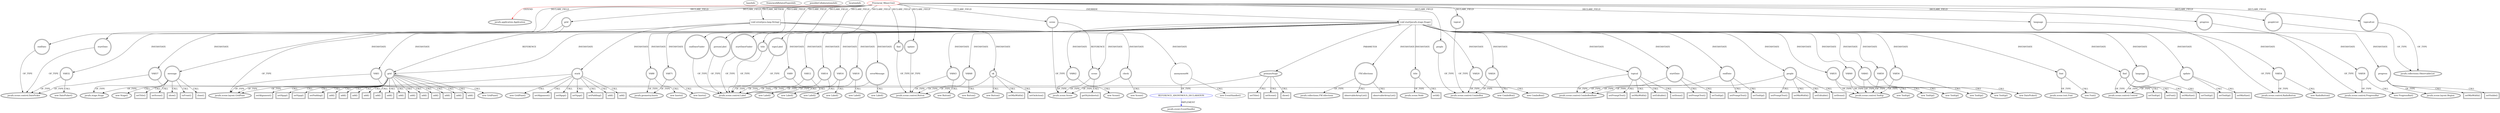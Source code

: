 digraph {
baseInfo[graphId=260,category="extension_graph",isAnonymous=false,possibleRelation=true]
frameworkRelatedTypesInfo[0="javafx.application.Application"]
possibleCollaborationsInfo[0="260~CLIENT_METHOD_DECLARATION-INSTANTIATION-~javafx.application.Application ~javafx.event.EventHandler ~false~true"]
locationInfo[projectName="Cslice-Province",filePath="/Cslice-Province/Province-master/ProvincialMiner/src/Provincial_Miner/Gui2.java",contextSignature="Gui2",graphId="260"]
0[label="Provincial_Miner.Gui2",vertexType="ROOT_CLIENT_CLASS_DECLARATION",isFrameworkType=false,color=red]
1[label="javafx.application.Application",vertexType="FRAMEWORK_CLASS_TYPE",isFrameworkType=true,peripheries=2]
2[label="endDate",vertexType="FIELD_DECLARATION",isFrameworkType=true,peripheries=2,shape=circle]
3[label="javafx.scene.control.DatePicker",vertexType="FRAMEWORK_CLASS_TYPE",isFrameworkType=true,peripheries=2]
4[label="endDateFinder",vertexType="FIELD_DECLARATION",isFrameworkType=true,peripheries=2,shape=circle]
5[label="javafx.scene.control.Label",vertexType="FRAMEWORK_CLASS_TYPE",isFrameworkType=true,peripheries=2]
6[label="find",vertexType="FIELD_DECLARATION",isFrameworkType=true,peripheries=2,shape=circle]
7[label="javafx.scene.control.Button",vertexType="FRAMEWORK_CLASS_TYPE",isFrameworkType=true,peripheries=2]
8[label="grid",vertexType="FIELD_DECLARATION",isFrameworkType=true,peripheries=2,shape=circle]
9[label="javafx.scene.layout.GridPane",vertexType="FRAMEWORK_CLASS_TYPE",isFrameworkType=true,peripheries=2]
10[label="language",vertexType="FIELD_DECLARATION",isFrameworkType=true,peripheries=2,shape=circle]
11[label="javafx.scene.control.RadioButton",vertexType="FRAMEWORK_CLASS_TYPE",isFrameworkType=true,peripheries=2]
12[label="people",vertexType="FIELD_DECLARATION",isFrameworkType=true,peripheries=2,shape=circle]
13[label="javafx.scene.control.ComboBox",vertexType="FRAMEWORK_CLASS_TYPE",isFrameworkType=true,peripheries=2]
14[label="peopleList",vertexType="FIELD_DECLARATION",isFrameworkType=true,peripheries=2,shape=circle]
15[label="javafx.collections.ObservableList",vertexType="FRAMEWORK_INTERFACE_TYPE",isFrameworkType=true,peripheries=2]
16[label="personLabel",vertexType="FIELD_DECLARATION",isFrameworkType=true,peripheries=2,shape=circle]
18[label="progress",vertexType="FIELD_DECLARATION",isFrameworkType=true,peripheries=2,shape=circle]
19[label="javafx.scene.control.ProgressBar",vertexType="FRAMEWORK_CLASS_TYPE",isFrameworkType=true,peripheries=2]
20[label="scene",vertexType="FIELD_DECLARATION",isFrameworkType=true,peripheries=2,shape=circle]
21[label="javafx.scene.Scene",vertexType="FRAMEWORK_CLASS_TYPE",isFrameworkType=true,peripheries=2]
22[label="startDate",vertexType="FIELD_DECLARATION",isFrameworkType=true,peripheries=2,shape=circle]
24[label="startDateFinder",vertexType="FIELD_DECLARATION",isFrameworkType=true,peripheries=2,shape=circle]
26[label="title",vertexType="FIELD_DECLARATION",isFrameworkType=true,peripheries=2,shape=circle]
28[label="topicLabel",vertexType="FIELD_DECLARATION",isFrameworkType=true,peripheries=2,shape=circle]
30[label="topical",vertexType="FIELD_DECLARATION",isFrameworkType=true,peripheries=2,shape=circle]
32[label="topicalList",vertexType="FIELD_DECLARATION",isFrameworkType=true,peripheries=2,shape=circle]
34[label="update",vertexType="FIELD_DECLARATION",isFrameworkType=true,peripheries=2,shape=circle]
36[label="void start(javafx.stage.Stage)",vertexType="OVERRIDING_METHOD_DECLARATION",isFrameworkType=false,shape=box]
37[label="primaryStage",vertexType="PARAMETER_DECLARATION",isFrameworkType=true,peripheries=2]
38[label="javafx.stage.Stage",vertexType="FRAMEWORK_CLASS_TYPE",isFrameworkType=true,peripheries=2]
40[label="setTitle()",vertexType="INSIDE_CALL",isFrameworkType=true,peripheries=2,shape=box]
41[label="FXCollections",vertexType="VARIABLE_EXPRESION",isFrameworkType=true,peripheries=2,shape=circle]
43[label="javafx.collections.FXCollections",vertexType="FRAMEWORK_CLASS_TYPE",isFrameworkType=true,peripheries=2]
42[label="observableArrayList()",vertexType="INSIDE_CALL",isFrameworkType=true,peripheries=2,shape=box]
45[label="observableArrayList()",vertexType="INSIDE_CALL",isFrameworkType=true,peripheries=2,shape=box]
47[label="VAR3",vertexType="VARIABLE_EXPRESION",isFrameworkType=true,peripheries=2,shape=circle]
46[label="new GridPane()",vertexType="CONSTRUCTOR_CALL",isFrameworkType=true,peripheries=2]
49[label="grid",vertexType="VARIABLE_EXPRESION",isFrameworkType=true,peripheries=2,shape=circle]
50[label="setAlignment()",vertexType="INSIDE_CALL",isFrameworkType=true,peripheries=2,shape=box]
53[label="setHgap()",vertexType="INSIDE_CALL",isFrameworkType=true,peripheries=2,shape=box]
55[label="setVgap()",vertexType="INSIDE_CALL",isFrameworkType=true,peripheries=2,shape=box]
57[label="setPadding()",vertexType="INSIDE_CALL",isFrameworkType=true,peripheries=2,shape=box]
59[label="VAR8",vertexType="VARIABLE_EXPRESION",isFrameworkType=true,peripheries=2,shape=circle]
60[label="javafx.geometry.Insets",vertexType="FRAMEWORK_CLASS_TYPE",isFrameworkType=true,peripheries=2]
58[label="new Insets()",vertexType="CONSTRUCTOR_CALL",isFrameworkType=true,peripheries=2]
62[label="VAR9",vertexType="VARIABLE_EXPRESION",isFrameworkType=true,peripheries=2,shape=circle]
61[label="new Label()",vertexType="CONSTRUCTOR_CALL",isFrameworkType=true,peripheries=2]
64[label="title",vertexType="VARIABLE_EXPRESION",isFrameworkType=true,peripheries=2,shape=circle]
66[label="javafx.scene.Node",vertexType="FRAMEWORK_CLASS_TYPE",isFrameworkType=true,peripheries=2]
65[label="setId()",vertexType="INSIDE_CALL",isFrameworkType=true,peripheries=2,shape=box]
68[label="add()",vertexType="INSIDE_CALL",isFrameworkType=true,peripheries=2,shape=box]
70[label="VAR12",vertexType="VARIABLE_EXPRESION",isFrameworkType=true,peripheries=2,shape=circle]
69[label="new Label()",vertexType="CONSTRUCTOR_CALL",isFrameworkType=true,peripheries=2]
73[label="add()",vertexType="INSIDE_CALL",isFrameworkType=true,peripheries=2,shape=box]
75[label="VAR14",vertexType="VARIABLE_EXPRESION",isFrameworkType=true,peripheries=2,shape=circle]
74[label="new Label()",vertexType="CONSTRUCTOR_CALL",isFrameworkType=true,peripheries=2]
78[label="add()",vertexType="INSIDE_CALL",isFrameworkType=true,peripheries=2,shape=box]
80[label="VAR16",vertexType="VARIABLE_EXPRESION",isFrameworkType=true,peripheries=2,shape=circle]
79[label="new Label()",vertexType="CONSTRUCTOR_CALL",isFrameworkType=true,peripheries=2]
83[label="add()",vertexType="INSIDE_CALL",isFrameworkType=true,peripheries=2,shape=box]
85[label="VAR18",vertexType="VARIABLE_EXPRESION",isFrameworkType=true,peripheries=2,shape=circle]
84[label="new Label()",vertexType="CONSTRUCTOR_CALL",isFrameworkType=true,peripheries=2]
88[label="add()",vertexType="INSIDE_CALL",isFrameworkType=true,peripheries=2,shape=box]
90[label="VAR20",vertexType="VARIABLE_EXPRESION",isFrameworkType=true,peripheries=2,shape=circle]
89[label="new ComboBox()",vertexType="CONSTRUCTOR_CALL",isFrameworkType=true,peripheries=2]
92[label="people",vertexType="VARIABLE_EXPRESION",isFrameworkType=true,peripheries=2,shape=circle]
94[label="javafx.scene.control.ComboBoxBase",vertexType="FRAMEWORK_CLASS_TYPE",isFrameworkType=true,peripheries=2]
93[label="setPromptText()",vertexType="INSIDE_CALL",isFrameworkType=true,peripheries=2,shape=box]
96[label="setMinWidth()",vertexType="INSIDE_CALL",isFrameworkType=true,peripheries=2,shape=box]
98[label="setEditable()",vertexType="INSIDE_CALL",isFrameworkType=true,peripheries=2,shape=box]
100[label="add()",vertexType="INSIDE_CALL",isFrameworkType=true,peripheries=2,shape=box]
102[label="setItems()",vertexType="INSIDE_CALL",isFrameworkType=true,peripheries=2,shape=box]
104[label="VAR26",vertexType="VARIABLE_EXPRESION",isFrameworkType=true,peripheries=2,shape=circle]
103[label="new ComboBox()",vertexType="CONSTRUCTOR_CALL",isFrameworkType=true,peripheries=2]
106[label="topical",vertexType="VARIABLE_EXPRESION",isFrameworkType=true,peripheries=2,shape=circle]
107[label="setPromptText()",vertexType="INSIDE_CALL",isFrameworkType=true,peripheries=2,shape=box]
110[label="setMinWidth()",vertexType="INSIDE_CALL",isFrameworkType=true,peripheries=2,shape=box]
112[label="setEditable()",vertexType="INSIDE_CALL",isFrameworkType=true,peripheries=2,shape=box]
114[label="add()",vertexType="INSIDE_CALL",isFrameworkType=true,peripheries=2,shape=box]
116[label="setItems()",vertexType="INSIDE_CALL",isFrameworkType=true,peripheries=2,shape=box]
118[label="VAR32",vertexType="VARIABLE_EXPRESION",isFrameworkType=true,peripheries=2,shape=circle]
117[label="new DatePicker()",vertexType="CONSTRUCTOR_CALL",isFrameworkType=true,peripheries=2]
120[label="startDate",vertexType="VARIABLE_EXPRESION",isFrameworkType=true,peripheries=2,shape=circle]
121[label="setPromptText()",vertexType="INSIDE_CALL",isFrameworkType=true,peripheries=2,shape=box]
124[label="setTooltip()",vertexType="INSIDE_CALL",isFrameworkType=true,peripheries=2,shape=box]
126[label="VAR35",vertexType="VARIABLE_EXPRESION",isFrameworkType=true,peripheries=2,shape=circle]
127[label="javafx.scene.control.Tooltip",vertexType="FRAMEWORK_CLASS_TYPE",isFrameworkType=true,peripheries=2]
125[label="new Tooltip()",vertexType="CONSTRUCTOR_CALL",isFrameworkType=true,peripheries=2]
129[label="add()",vertexType="INSIDE_CALL",isFrameworkType=true,peripheries=2,shape=box]
131[label="VAR37",vertexType="VARIABLE_EXPRESION",isFrameworkType=true,peripheries=2,shape=circle]
130[label="new DatePicker()",vertexType="CONSTRUCTOR_CALL",isFrameworkType=true,peripheries=2]
133[label="endDate",vertexType="VARIABLE_EXPRESION",isFrameworkType=true,peripheries=2,shape=circle]
134[label="setPromptText()",vertexType="INSIDE_CALL",isFrameworkType=true,peripheries=2,shape=box]
137[label="setTooltip()",vertexType="INSIDE_CALL",isFrameworkType=true,peripheries=2,shape=box]
139[label="VAR40",vertexType="VARIABLE_EXPRESION",isFrameworkType=true,peripheries=2,shape=circle]
138[label="new Tooltip()",vertexType="CONSTRUCTOR_CALL",isFrameworkType=true,peripheries=2]
142[label="add()",vertexType="INSIDE_CALL",isFrameworkType=true,peripheries=2,shape=box]
144[label="font",vertexType="VARIABLE_EXPRESION",isFrameworkType=true,peripheries=2,shape=circle]
145[label="javafx.scene.text.Font",vertexType="FRAMEWORK_CLASS_TYPE",isFrameworkType=true,peripheries=2]
143[label="new Font()",vertexType="CONSTRUCTOR_CALL",isFrameworkType=true,peripheries=2]
147[label="VAR43",vertexType="VARIABLE_EXPRESION",isFrameworkType=true,peripheries=2,shape=circle]
146[label="new Button()",vertexType="CONSTRUCTOR_CALL",isFrameworkType=true,peripheries=2]
149[label="update",vertexType="VARIABLE_EXPRESION",isFrameworkType=true,peripheries=2,shape=circle]
151[label="javafx.scene.control.Control",vertexType="FRAMEWORK_CLASS_TYPE",isFrameworkType=true,peripheries=2]
150[label="setTooltip()",vertexType="INSIDE_CALL",isFrameworkType=true,peripheries=2,shape=box]
153[label="VAR45",vertexType="VARIABLE_EXPRESION",isFrameworkType=true,peripheries=2,shape=circle]
152[label="new Tooltip()",vertexType="CONSTRUCTOR_CALL",isFrameworkType=true,peripheries=2]
156[label="setMinSize()",vertexType="INSIDE_CALL",isFrameworkType=true,peripheries=2,shape=box]
158[label="add()",vertexType="INSIDE_CALL",isFrameworkType=true,peripheries=2,shape=box]
160[label="VAR48",vertexType="VARIABLE_EXPRESION",isFrameworkType=true,peripheries=2,shape=circle]
159[label="new Button()",vertexType="CONSTRUCTOR_CALL",isFrameworkType=true,peripheries=2]
162[label="find",vertexType="VARIABLE_EXPRESION",isFrameworkType=true,peripheries=2,shape=circle]
163[label="setTooltip()",vertexType="INSIDE_CALL",isFrameworkType=true,peripheries=2,shape=box]
166[label="VAR50",vertexType="VARIABLE_EXPRESION",isFrameworkType=true,peripheries=2,shape=circle]
165[label="new Tooltip()",vertexType="CONSTRUCTOR_CALL",isFrameworkType=true,peripheries=2]
169[label="setFont()",vertexType="INSIDE_CALL",isFrameworkType=true,peripheries=2,shape=box]
171[label="setMinSize()",vertexType="INSIDE_CALL",isFrameworkType=true,peripheries=2,shape=box]
173[label="add()",vertexType="INSIDE_CALL",isFrameworkType=true,peripheries=2,shape=box]
175[label="VAR54",vertexType="VARIABLE_EXPRESION",isFrameworkType=true,peripheries=2,shape=circle]
174[label="new RadioButton()",vertexType="CONSTRUCTOR_CALL",isFrameworkType=true,peripheries=2]
177[label="language",vertexType="VARIABLE_EXPRESION",isFrameworkType=true,peripheries=2,shape=circle]
178[label="setTooltip()",vertexType="INSIDE_CALL",isFrameworkType=true,peripheries=2,shape=box]
181[label="VAR56",vertexType="VARIABLE_EXPRESION",isFrameworkType=true,peripheries=2,shape=circle]
180[label="new Tooltip()",vertexType="CONSTRUCTOR_CALL",isFrameworkType=true,peripheries=2]
184[label="add()",vertexType="INSIDE_CALL",isFrameworkType=true,peripheries=2,shape=box]
186[label="VAR58",vertexType="VARIABLE_EXPRESION",isFrameworkType=true,peripheries=2,shape=circle]
185[label="new ProgressBar()",vertexType="CONSTRUCTOR_CALL",isFrameworkType=true,peripheries=2]
188[label="progress",vertexType="VARIABLE_EXPRESION",isFrameworkType=true,peripheries=2,shape=circle]
190[label="javafx.scene.layout.Region",vertexType="FRAMEWORK_CLASS_TYPE",isFrameworkType=true,peripheries=2]
189[label="setMinWidth()",vertexType="INSIDE_CALL",isFrameworkType=true,peripheries=2,shape=box]
192[label="add()",vertexType="INSIDE_CALL",isFrameworkType=true,peripheries=2,shape=box]
194[label="setVisible()",vertexType="INSIDE_CALL",isFrameworkType=true,peripheries=2,shape=box]
196[label="VAR62",vertexType="VARIABLE_EXPRESION",isFrameworkType=true,peripheries=2,shape=circle]
195[label="new Scene()",vertexType="CONSTRUCTOR_CALL",isFrameworkType=true,peripheries=2]
198[label="scene",vertexType="VARIABLE_EXPRESION",isFrameworkType=true,peripheries=2,shape=circle]
199[label="getStylesheets()",vertexType="INSIDE_CALL",isFrameworkType=true,peripheries=2,shape=box]
202[label="setScene()",vertexType="INSIDE_CALL",isFrameworkType=true,peripheries=2,shape=box]
204[label="show()",vertexType="INSIDE_CALL",isFrameworkType=true,peripheries=2,shape=box]
238[label="void error(java.lang.String)",vertexType="CLIENT_METHOD_DECLARATION",isFrameworkType=false,shape=box]
240[label="stack",vertexType="VARIABLE_EXPRESION",isFrameworkType=true,peripheries=2,shape=circle]
239[label="new GridPane()",vertexType="CONSTRUCTOR_CALL",isFrameworkType=true,peripheries=2]
243[label="setAlignment()",vertexType="INSIDE_CALL",isFrameworkType=true,peripheries=2,shape=box]
245[label="setHgap()",vertexType="INSIDE_CALL",isFrameworkType=true,peripheries=2,shape=box]
247[label="setVgap()",vertexType="INSIDE_CALL",isFrameworkType=true,peripheries=2,shape=box]
249[label="setPadding()",vertexType="INSIDE_CALL",isFrameworkType=true,peripheries=2,shape=box]
251[label="VAR71",vertexType="VARIABLE_EXPRESION",isFrameworkType=true,peripheries=2,shape=circle]
250[label="new Insets()",vertexType="CONSTRUCTOR_CALL",isFrameworkType=true,peripheries=2]
254[label="errorMessage",vertexType="VARIABLE_EXPRESION",isFrameworkType=true,peripheries=2,shape=circle]
253[label="new Label()",vertexType="CONSTRUCTOR_CALL",isFrameworkType=true,peripheries=2]
257[label="add()",vertexType="INSIDE_CALL",isFrameworkType=true,peripheries=2,shape=box]
259[label="ok",vertexType="VARIABLE_EXPRESION",isFrameworkType=true,peripheries=2,shape=circle]
258[label="new Button()",vertexType="CONSTRUCTOR_CALL",isFrameworkType=true,peripheries=2]
262[label="setMinWidth()",vertexType="INSIDE_CALL",isFrameworkType=true,peripheries=2,shape=box]
264[label="add()",vertexType="INSIDE_CALL",isFrameworkType=true,peripheries=2,shape=box]
266[label="message",vertexType="VARIABLE_EXPRESION",isFrameworkType=true,peripheries=2,shape=circle]
265[label="new Stage()",vertexType="CONSTRUCTOR_CALL",isFrameworkType=true,peripheries=2]
269[label="setTitle()",vertexType="INSIDE_CALL",isFrameworkType=true,peripheries=2,shape=box]
271[label="check",vertexType="VARIABLE_EXPRESION",isFrameworkType=true,peripheries=2,shape=circle]
270[label="new Scene()",vertexType="CONSTRUCTOR_CALL",isFrameworkType=true,peripheries=2]
274[label="setScene()",vertexType="INSIDE_CALL",isFrameworkType=true,peripheries=2,shape=box]
276[label="show()",vertexType="INSIDE_CALL",isFrameworkType=true,peripheries=2,shape=box]
278[label="toFront()",vertexType="INSIDE_CALL",isFrameworkType=true,peripheries=2,shape=box]
280[label="setOnAction()",vertexType="INSIDE_CALL",isFrameworkType=true,peripheries=2,shape=box]
282[label="anonymous84",vertexType="VARIABLE_EXPRESION",isFrameworkType=false,shape=circle]
283[label="REFERENCE_ANONYMOUS_DECLARATION",vertexType="REFERENCE_ANONYMOUS_DECLARATION",isFrameworkType=false,color=blue]
284[label="javafx.event.EventHandler",vertexType="FRAMEWORK_INTERFACE_TYPE",isFrameworkType=true,peripheries=2]
281[label="new EventHandler()",vertexType="CONSTRUCTOR_CALL",isFrameworkType=false]
286[label="close()",vertexType="INSIDE_CALL",isFrameworkType=true,peripheries=2,shape=box]
0->1[label="EXTEND",color=red]
0->2[label="DECLARE_FIELD"]
2->3[label="OF_TYPE"]
0->4[label="DECLARE_FIELD"]
4->5[label="OF_TYPE"]
0->6[label="DECLARE_FIELD"]
6->7[label="OF_TYPE"]
0->8[label="DECLARE_FIELD"]
8->9[label="OF_TYPE"]
0->10[label="DECLARE_FIELD"]
10->11[label="OF_TYPE"]
0->12[label="DECLARE_FIELD"]
12->13[label="OF_TYPE"]
0->14[label="DECLARE_FIELD"]
14->15[label="OF_TYPE"]
0->16[label="DECLARE_FIELD"]
16->5[label="OF_TYPE"]
0->18[label="DECLARE_FIELD"]
18->19[label="OF_TYPE"]
0->20[label="DECLARE_FIELD"]
20->21[label="OF_TYPE"]
0->22[label="DECLARE_FIELD"]
22->3[label="OF_TYPE"]
0->24[label="DECLARE_FIELD"]
24->5[label="OF_TYPE"]
0->26[label="DECLARE_FIELD"]
26->5[label="OF_TYPE"]
0->28[label="DECLARE_FIELD"]
28->5[label="OF_TYPE"]
0->30[label="DECLARE_FIELD"]
30->13[label="OF_TYPE"]
0->32[label="DECLARE_FIELD"]
32->15[label="OF_TYPE"]
0->34[label="DECLARE_FIELD"]
34->7[label="OF_TYPE"]
0->36[label="OVERRIDE"]
37->38[label="OF_TYPE"]
36->37[label="PARAMETER"]
37->40[label="CALL"]
36->41[label="INSTANTIATE"]
41->43[label="OF_TYPE"]
41->42[label="CALL"]
41->45[label="CALL"]
36->47[label="INSTANTIATE"]
47->9[label="OF_TYPE"]
47->46[label="CALL"]
36->49[label="INSTANTIATE"]
8->49[label="REFERENCE"]
49->9[label="OF_TYPE"]
49->50[label="CALL"]
49->53[label="CALL"]
49->55[label="CALL"]
49->57[label="CALL"]
36->59[label="INSTANTIATE"]
59->60[label="OF_TYPE"]
59->58[label="CALL"]
36->62[label="INSTANTIATE"]
62->5[label="OF_TYPE"]
62->61[label="CALL"]
36->64[label="INSTANTIATE"]
64->66[label="OF_TYPE"]
64->65[label="CALL"]
49->68[label="CALL"]
36->70[label="INSTANTIATE"]
70->5[label="OF_TYPE"]
70->69[label="CALL"]
49->73[label="CALL"]
36->75[label="INSTANTIATE"]
75->5[label="OF_TYPE"]
75->74[label="CALL"]
49->78[label="CALL"]
36->80[label="INSTANTIATE"]
80->5[label="OF_TYPE"]
80->79[label="CALL"]
49->83[label="CALL"]
36->85[label="INSTANTIATE"]
85->5[label="OF_TYPE"]
85->84[label="CALL"]
49->88[label="CALL"]
36->90[label="INSTANTIATE"]
90->13[label="OF_TYPE"]
90->89[label="CALL"]
36->92[label="INSTANTIATE"]
92->94[label="OF_TYPE"]
92->93[label="CALL"]
92->96[label="CALL"]
92->98[label="CALL"]
49->100[label="CALL"]
92->102[label="CALL"]
36->104[label="INSTANTIATE"]
104->13[label="OF_TYPE"]
104->103[label="CALL"]
36->106[label="INSTANTIATE"]
106->94[label="OF_TYPE"]
106->107[label="CALL"]
106->110[label="CALL"]
106->112[label="CALL"]
49->114[label="CALL"]
106->116[label="CALL"]
36->118[label="INSTANTIATE"]
118->3[label="OF_TYPE"]
118->117[label="CALL"]
36->120[label="INSTANTIATE"]
120->94[label="OF_TYPE"]
120->121[label="CALL"]
120->124[label="CALL"]
36->126[label="INSTANTIATE"]
126->127[label="OF_TYPE"]
126->125[label="CALL"]
49->129[label="CALL"]
36->131[label="INSTANTIATE"]
131->3[label="OF_TYPE"]
131->130[label="CALL"]
36->133[label="INSTANTIATE"]
133->94[label="OF_TYPE"]
133->134[label="CALL"]
133->137[label="CALL"]
36->139[label="INSTANTIATE"]
139->127[label="OF_TYPE"]
139->138[label="CALL"]
49->142[label="CALL"]
36->144[label="INSTANTIATE"]
144->145[label="OF_TYPE"]
144->143[label="CALL"]
36->147[label="INSTANTIATE"]
147->7[label="OF_TYPE"]
147->146[label="CALL"]
36->149[label="INSTANTIATE"]
149->151[label="OF_TYPE"]
149->150[label="CALL"]
36->153[label="INSTANTIATE"]
153->127[label="OF_TYPE"]
153->152[label="CALL"]
149->156[label="CALL"]
49->158[label="CALL"]
36->160[label="INSTANTIATE"]
160->7[label="OF_TYPE"]
160->159[label="CALL"]
36->162[label="INSTANTIATE"]
162->151[label="OF_TYPE"]
162->163[label="CALL"]
36->166[label="INSTANTIATE"]
166->127[label="OF_TYPE"]
166->165[label="CALL"]
162->169[label="CALL"]
162->171[label="CALL"]
49->173[label="CALL"]
36->175[label="INSTANTIATE"]
175->11[label="OF_TYPE"]
175->174[label="CALL"]
36->177[label="INSTANTIATE"]
177->151[label="OF_TYPE"]
177->178[label="CALL"]
36->181[label="INSTANTIATE"]
181->127[label="OF_TYPE"]
181->180[label="CALL"]
49->184[label="CALL"]
36->186[label="INSTANTIATE"]
186->19[label="OF_TYPE"]
186->185[label="CALL"]
36->188[label="INSTANTIATE"]
188->190[label="OF_TYPE"]
188->189[label="CALL"]
49->192[label="CALL"]
188->194[label="CALL"]
36->196[label="INSTANTIATE"]
196->21[label="OF_TYPE"]
196->195[label="CALL"]
36->198[label="INSTANTIATE"]
20->198[label="REFERENCE"]
198->21[label="OF_TYPE"]
198->199[label="CALL"]
37->202[label="CALL"]
37->204[label="CALL"]
0->238[label="DECLARE_METHOD"]
238->240[label="INSTANTIATE"]
240->9[label="OF_TYPE"]
240->239[label="CALL"]
240->243[label="CALL"]
240->245[label="CALL"]
240->247[label="CALL"]
240->249[label="CALL"]
238->251[label="INSTANTIATE"]
251->60[label="OF_TYPE"]
251->250[label="CALL"]
238->254[label="INSTANTIATE"]
254->5[label="OF_TYPE"]
254->253[label="CALL"]
240->257[label="CALL"]
238->259[label="INSTANTIATE"]
259->7[label="OF_TYPE"]
259->258[label="CALL"]
259->262[label="CALL"]
240->264[label="CALL"]
238->266[label="INSTANTIATE"]
266->38[label="OF_TYPE"]
266->265[label="CALL"]
266->269[label="CALL"]
238->271[label="INSTANTIATE"]
271->21[label="OF_TYPE"]
271->270[label="CALL"]
266->274[label="CALL"]
266->276[label="CALL"]
266->278[label="CALL"]
259->280[label="CALL"]
238->282[label="INSTANTIATE"]
283->284[label="IMPLEMENT",color=blue]
282->283[label="OF_TYPE"]
282->281[label="CALL"]
266->286[label="CALL"]
}
